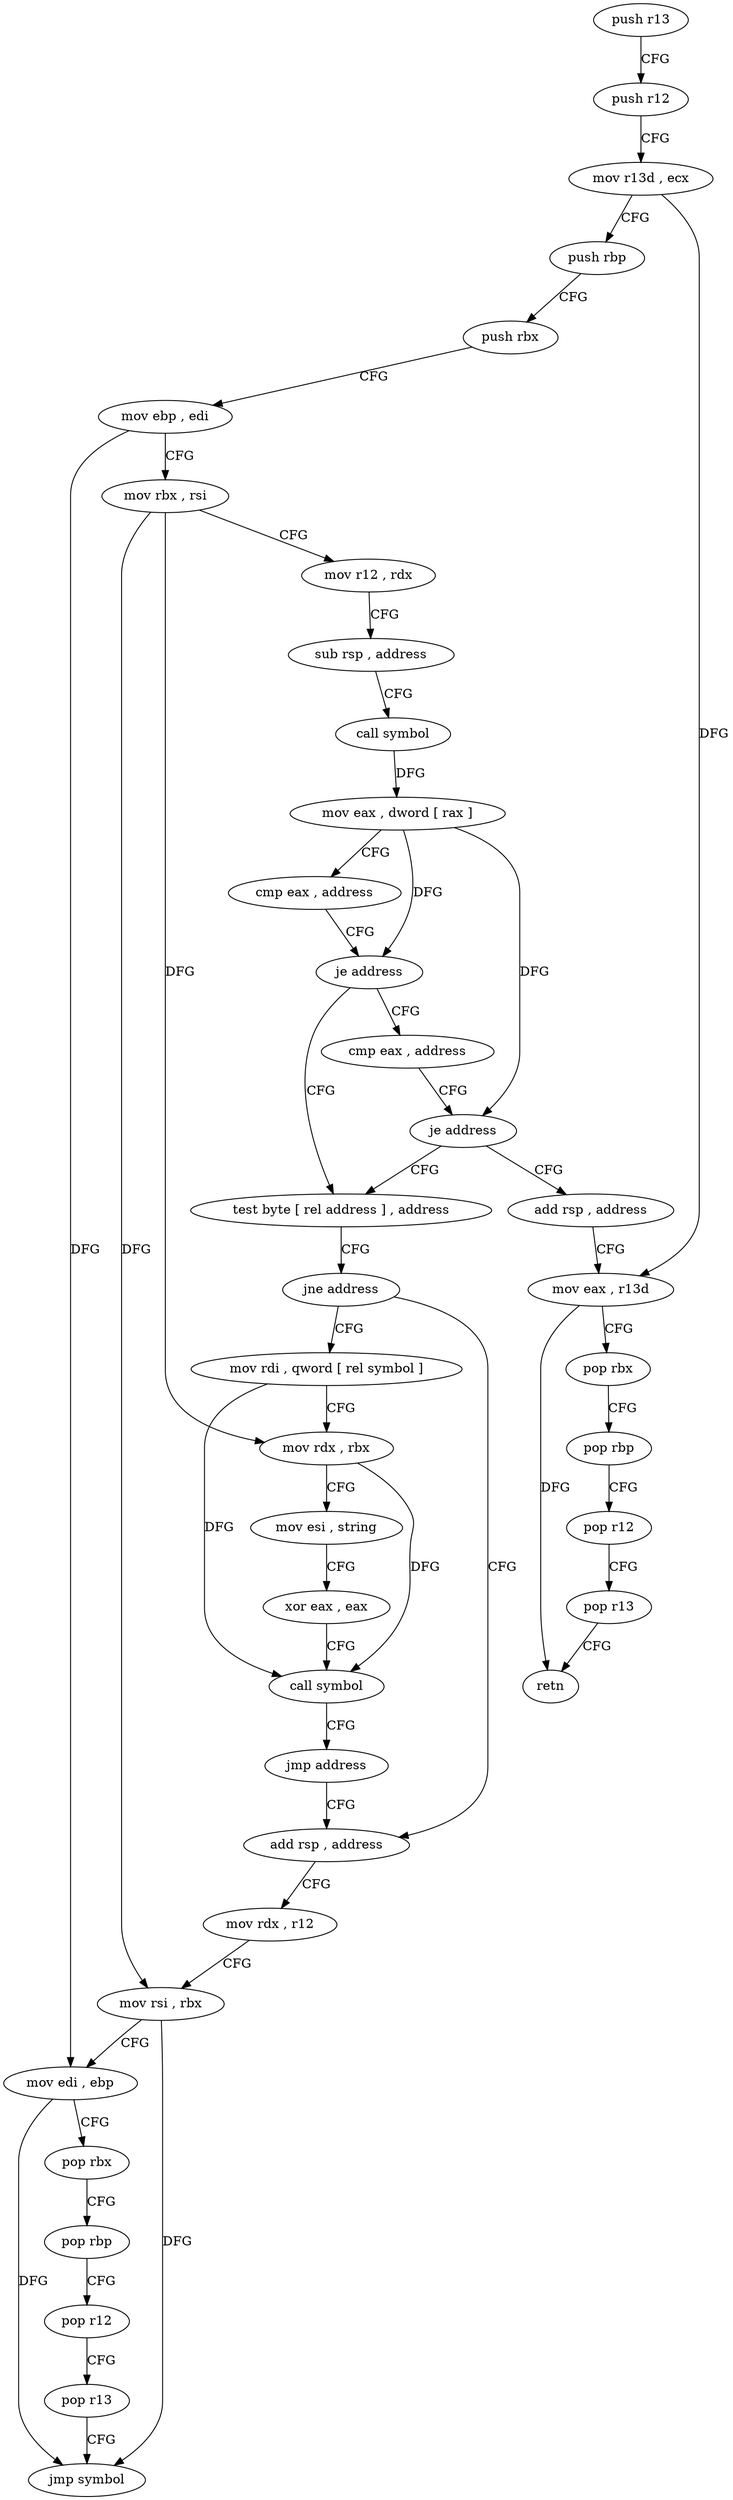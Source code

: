 digraph "func" {
"4252256" [label = "push r13" ]
"4252258" [label = "push r12" ]
"4252260" [label = "mov r13d , ecx" ]
"4252263" [label = "push rbp" ]
"4252264" [label = "push rbx" ]
"4252265" [label = "mov ebp , edi" ]
"4252267" [label = "mov rbx , rsi" ]
"4252270" [label = "mov r12 , rdx" ]
"4252273" [label = "sub rsp , address" ]
"4252277" [label = "call symbol" ]
"4252282" [label = "mov eax , dword [ rax ]" ]
"4252284" [label = "cmp eax , address" ]
"4252287" [label = "je address" ]
"4252312" [label = "test byte [ rel address ] , address" ]
"4252289" [label = "cmp eax , address" ]
"4252319" [label = "jne address" ]
"4252352" [label = "mov rdi , qword [ rel symbol ]" ]
"4252321" [label = "add rsp , address" ]
"4252292" [label = "je address" ]
"4252294" [label = "add rsp , address" ]
"4252359" [label = "mov rdx , rbx" ]
"4252362" [label = "mov esi , string" ]
"4252367" [label = "xor eax , eax" ]
"4252369" [label = "call symbol" ]
"4252374" [label = "jmp address" ]
"4252325" [label = "mov rdx , r12" ]
"4252328" [label = "mov rsi , rbx" ]
"4252331" [label = "mov edi , ebp" ]
"4252333" [label = "pop rbx" ]
"4252334" [label = "pop rbp" ]
"4252335" [label = "pop r12" ]
"4252337" [label = "pop r13" ]
"4252339" [label = "jmp symbol" ]
"4252298" [label = "mov eax , r13d" ]
"4252301" [label = "pop rbx" ]
"4252302" [label = "pop rbp" ]
"4252303" [label = "pop r12" ]
"4252305" [label = "pop r13" ]
"4252307" [label = "retn" ]
"4252256" -> "4252258" [ label = "CFG" ]
"4252258" -> "4252260" [ label = "CFG" ]
"4252260" -> "4252263" [ label = "CFG" ]
"4252260" -> "4252298" [ label = "DFG" ]
"4252263" -> "4252264" [ label = "CFG" ]
"4252264" -> "4252265" [ label = "CFG" ]
"4252265" -> "4252267" [ label = "CFG" ]
"4252265" -> "4252331" [ label = "DFG" ]
"4252267" -> "4252270" [ label = "CFG" ]
"4252267" -> "4252359" [ label = "DFG" ]
"4252267" -> "4252328" [ label = "DFG" ]
"4252270" -> "4252273" [ label = "CFG" ]
"4252273" -> "4252277" [ label = "CFG" ]
"4252277" -> "4252282" [ label = "DFG" ]
"4252282" -> "4252284" [ label = "CFG" ]
"4252282" -> "4252287" [ label = "DFG" ]
"4252282" -> "4252292" [ label = "DFG" ]
"4252284" -> "4252287" [ label = "CFG" ]
"4252287" -> "4252312" [ label = "CFG" ]
"4252287" -> "4252289" [ label = "CFG" ]
"4252312" -> "4252319" [ label = "CFG" ]
"4252289" -> "4252292" [ label = "CFG" ]
"4252319" -> "4252352" [ label = "CFG" ]
"4252319" -> "4252321" [ label = "CFG" ]
"4252352" -> "4252359" [ label = "CFG" ]
"4252352" -> "4252369" [ label = "DFG" ]
"4252321" -> "4252325" [ label = "CFG" ]
"4252292" -> "4252312" [ label = "CFG" ]
"4252292" -> "4252294" [ label = "CFG" ]
"4252294" -> "4252298" [ label = "CFG" ]
"4252359" -> "4252362" [ label = "CFG" ]
"4252359" -> "4252369" [ label = "DFG" ]
"4252362" -> "4252367" [ label = "CFG" ]
"4252367" -> "4252369" [ label = "CFG" ]
"4252369" -> "4252374" [ label = "CFG" ]
"4252374" -> "4252321" [ label = "CFG" ]
"4252325" -> "4252328" [ label = "CFG" ]
"4252328" -> "4252331" [ label = "CFG" ]
"4252328" -> "4252339" [ label = "DFG" ]
"4252331" -> "4252333" [ label = "CFG" ]
"4252331" -> "4252339" [ label = "DFG" ]
"4252333" -> "4252334" [ label = "CFG" ]
"4252334" -> "4252335" [ label = "CFG" ]
"4252335" -> "4252337" [ label = "CFG" ]
"4252337" -> "4252339" [ label = "CFG" ]
"4252298" -> "4252301" [ label = "CFG" ]
"4252298" -> "4252307" [ label = "DFG" ]
"4252301" -> "4252302" [ label = "CFG" ]
"4252302" -> "4252303" [ label = "CFG" ]
"4252303" -> "4252305" [ label = "CFG" ]
"4252305" -> "4252307" [ label = "CFG" ]
}
